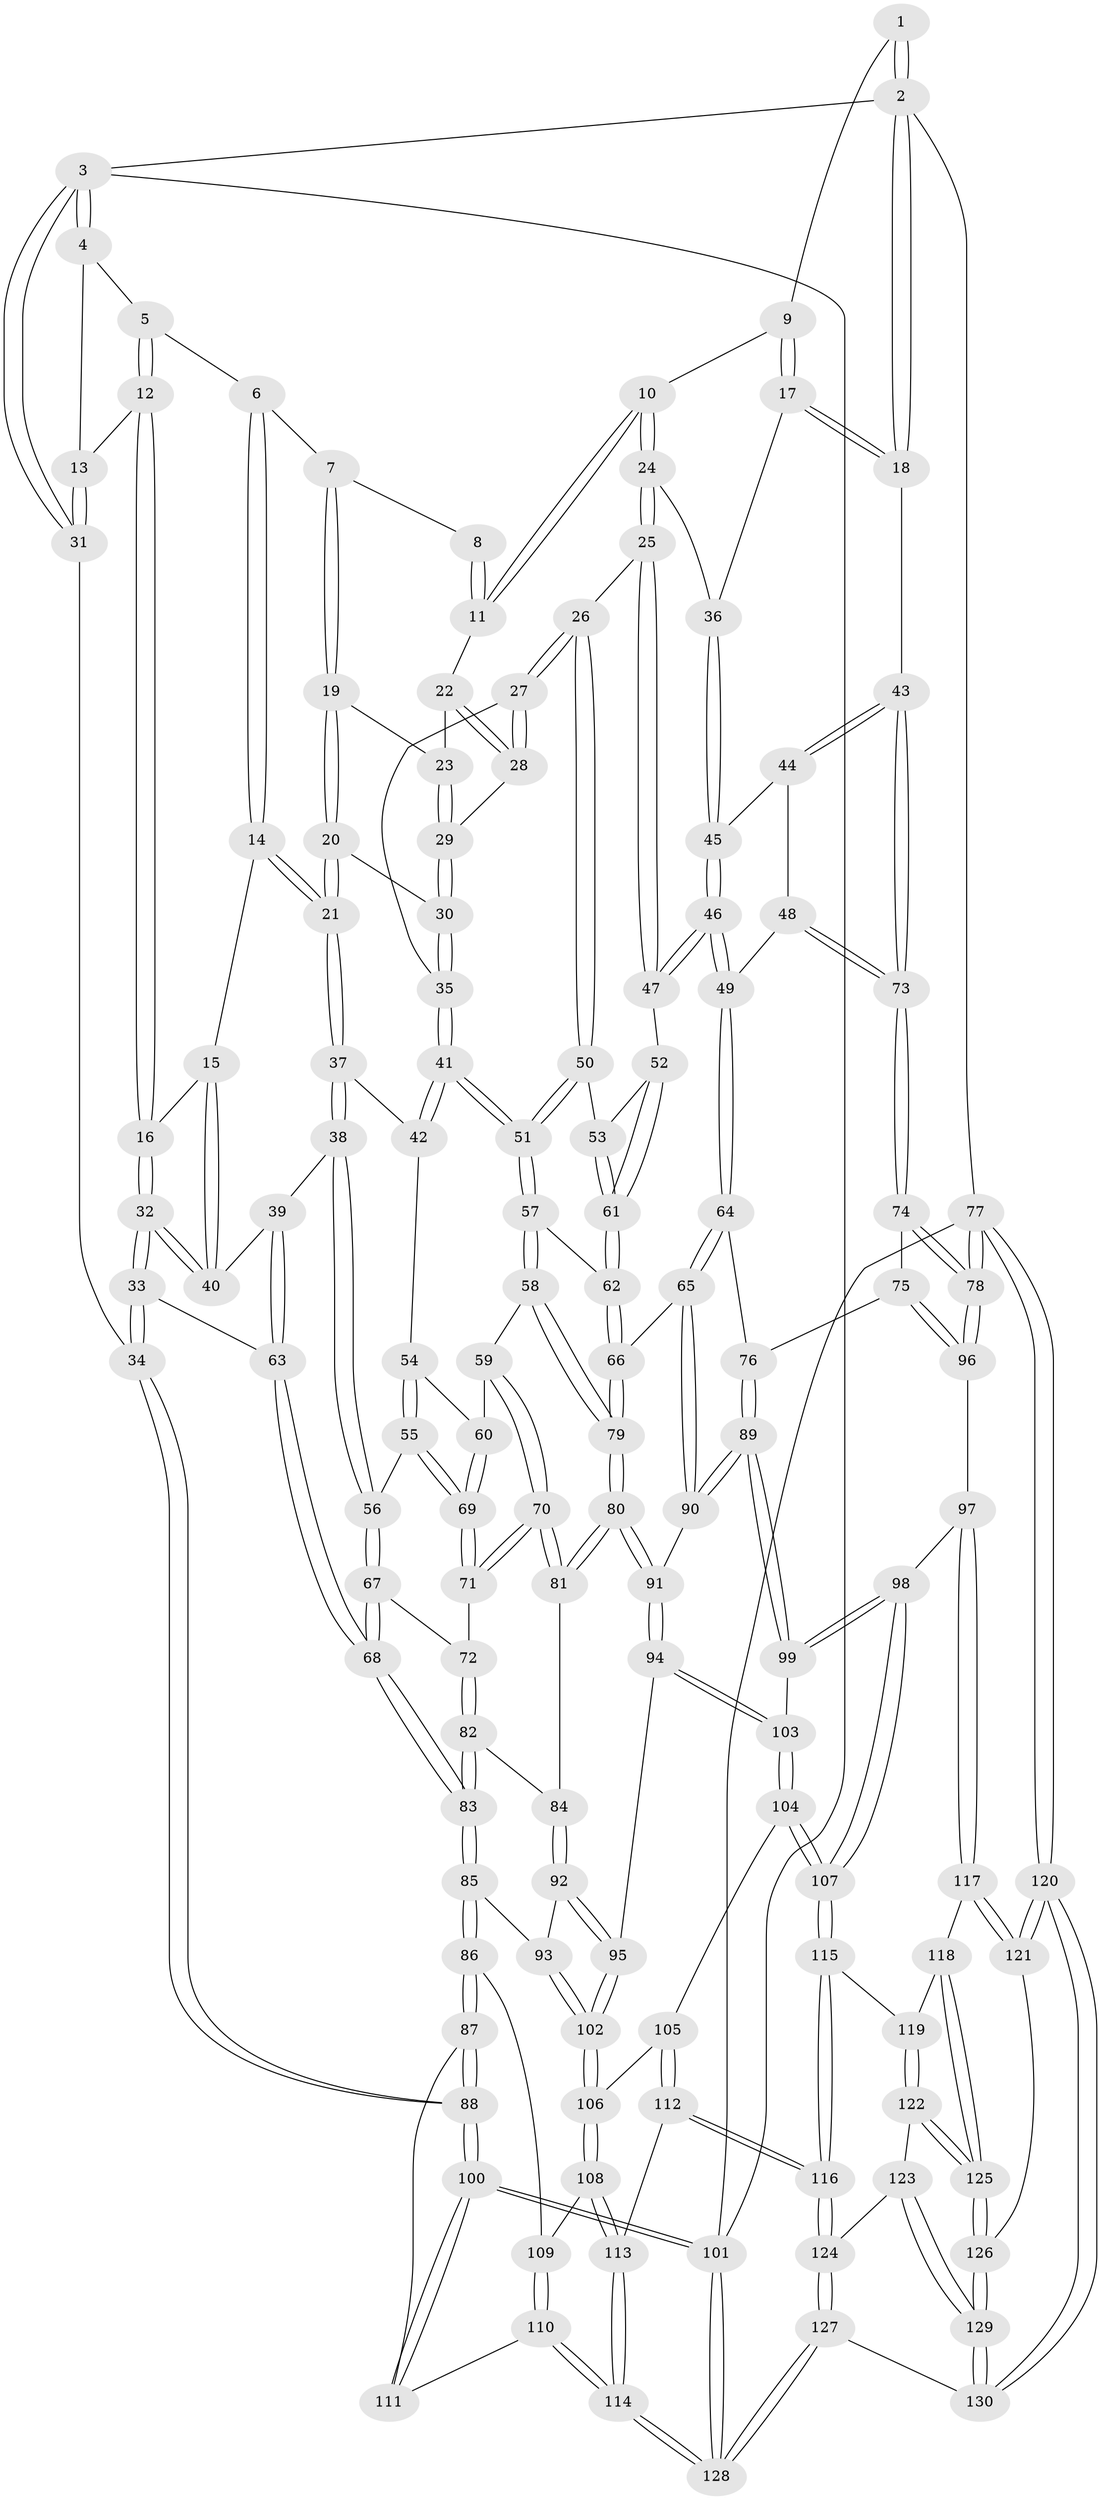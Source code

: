 // Generated by graph-tools (version 1.1) at 2025/38/03/09/25 02:38:46]
// undirected, 130 vertices, 322 edges
graph export_dot {
graph [start="1"]
  node [color=gray90,style=filled];
  1 [pos="+0.8822946495196803+0"];
  2 [pos="+1+0"];
  3 [pos="+0+0"];
  4 [pos="+0.07381546068186538+0"];
  5 [pos="+0.13541101751185824+0"];
  6 [pos="+0.17395183255677296+0"];
  7 [pos="+0.4525634157615846+0"];
  8 [pos="+0.7495700929151099+0"];
  9 [pos="+0.8869661615459293+0.040080077394264314"];
  10 [pos="+0.8024964702098746+0.1001560823156027"];
  11 [pos="+0.7577100061225663+0"];
  12 [pos="+0.07099843104409774+0.10668934096769522"];
  13 [pos="+0.03591236852437348+0.10226675165896898"];
  14 [pos="+0.19493200960723295+0.1268698910976086"];
  15 [pos="+0.1853410246261501+0.1309998914892594"];
  16 [pos="+0.13608688157392507+0.1449244977892886"];
  17 [pos="+1+0.04390659304885709"];
  18 [pos="+1+0"];
  19 [pos="+0.4544947946537335+0"];
  20 [pos="+0.33510105668793305+0.13848899494029138"];
  21 [pos="+0.3131095789722558+0.1663719293916076"];
  22 [pos="+0.6547468050909195+0.06746291729235485"];
  23 [pos="+0.5348938739853799+0.029281525515653606"];
  24 [pos="+0.8081250045857722+0.1524351300639741"];
  25 [pos="+0.7781344777166579+0.18400687531644414"];
  26 [pos="+0.7534293148580145+0.198331839627992"];
  27 [pos="+0.6932594768239367+0.17007370036880792"];
  28 [pos="+0.6672190299167817+0.13785980017022928"];
  29 [pos="+0.5394343069822134+0.11282646661180246"];
  30 [pos="+0.5298702003067313+0.1462049446889296"];
  31 [pos="+0+0.10479608090010376"];
  32 [pos="+0.05787664568223215+0.2897728368595407"];
  33 [pos="+0+0.37126913408054213"];
  34 [pos="+0+0.37207047076330774"];
  35 [pos="+0.5385468105601127+0.21321310265682797"];
  36 [pos="+0.8570830242598082+0.15897177505154847"];
  37 [pos="+0.32749737819188884+0.21740387362293415"];
  38 [pos="+0.24323656095954885+0.32348027116301775"];
  39 [pos="+0.22672686697845826+0.3240053590498257"];
  40 [pos="+0.18380209440507922+0.3065865789138333"];
  41 [pos="+0.5209281758672817+0.27894802761898274"];
  42 [pos="+0.3754350424090974+0.2521195382728248"];
  43 [pos="+1+0.013065734493424176"];
  44 [pos="+0.9560389482083022+0.23225149161653674"];
  45 [pos="+0.92219721145079+0.23109716652848328"];
  46 [pos="+0.9030153260479162+0.34404016461183284"];
  47 [pos="+0.8877001059576166+0.33527213632196023"];
  48 [pos="+1+0.35953399060217156"];
  49 [pos="+0.9185936896762432+0.367316455821403"];
  50 [pos="+0.7459689319660355+0.21620185035976758"];
  51 [pos="+0.5533446429785207+0.33340423711269185"];
  52 [pos="+0.8615585447417746+0.33468335907948077"];
  53 [pos="+0.7537098963050605+0.31287741858741414"];
  54 [pos="+0.37465672439932146+0.29425899057648325"];
  55 [pos="+0.3268033738949118+0.4048752757791448"];
  56 [pos="+0.26509864302097164+0.3736204038365144"];
  57 [pos="+0.5568359160846523+0.35877915513359965"];
  58 [pos="+0.541923996393821+0.39300775891373424"];
  59 [pos="+0.4094076418572724+0.397027240158846"];
  60 [pos="+0.4046134115431967+0.39473691777774644"];
  61 [pos="+0.7313875374872625+0.39490077308880184"];
  62 [pos="+0.7308006136572895+0.39643985289159966"];
  63 [pos="+0.10548906577778058+0.46989481179269327"];
  64 [pos="+0.8628587664170778+0.46008105073951855"];
  65 [pos="+0.7842739971040432+0.4887165120332958"];
  66 [pos="+0.7789496153557963+0.4847365320451095"];
  67 [pos="+0.23063823040134038+0.44702956128482413"];
  68 [pos="+0.12075123214368506+0.48549050246862185"];
  69 [pos="+0.3297017505587173+0.40830807753485615"];
  70 [pos="+0.3871465994459506+0.512199863955232"];
  71 [pos="+0.3320159698104554+0.46707605538577435"];
  72 [pos="+0.2816982378286932+0.48416774784093775"];
  73 [pos="+1+0.3833902303102943"];
  74 [pos="+1+0.5137706259802465"];
  75 [pos="+0.9953836321894822+0.5439675022444708"];
  76 [pos="+0.9601478730811253+0.5297104945409319"];
  77 [pos="+1+1"];
  78 [pos="+1+0.8792770612307707"];
  79 [pos="+0.5358852514380944+0.528698521415855"];
  80 [pos="+0.5197438054161037+0.5642786964348185"];
  81 [pos="+0.3931972176584426+0.5210411005306861"];
  82 [pos="+0.263470179785932+0.5431769891417774"];
  83 [pos="+0.14821290083072552+0.5659168216992289"];
  84 [pos="+0.3141023743733535+0.579140892967674"];
  85 [pos="+0.13651835562392814+0.6627045378327194"];
  86 [pos="+0.13110989984719748+0.6726746518540908"];
  87 [pos="+0+0.7102487675788366"];
  88 [pos="+0+0.715359395740653"];
  89 [pos="+0.7992325975381105+0.656391935981764"];
  90 [pos="+0.7822252651523262+0.5923161815703177"];
  91 [pos="+0.5223891124400721+0.5827827277036141"];
  92 [pos="+0.3122839310232254+0.6092631552094996"];
  93 [pos="+0.30237882904843233+0.6394403652851237"];
  94 [pos="+0.5198824093816983+0.6240832128088869"];
  95 [pos="+0.5055443689034684+0.6309338624136392"];
  96 [pos="+0.8806885269840475+0.7313284163586863"];
  97 [pos="+0.8389169590685964+0.7322271186176496"];
  98 [pos="+0.8206585499561003+0.714422117786746"];
  99 [pos="+0.8000703307819507+0.6631423961816706"];
  100 [pos="+0+1"];
  101 [pos="+0+1"];
  102 [pos="+0.3588787017474751+0.7207828078301008"];
  103 [pos="+0.5315929658547507+0.6437629149233297"];
  104 [pos="+0.5651404970432086+0.7546082238459516"];
  105 [pos="+0.41519604448386+0.7957986081926699"];
  106 [pos="+0.3466779474077497+0.7552331906590821"];
  107 [pos="+0.5778369532216061+0.7753299989685769"];
  108 [pos="+0.33519397024337494+0.7650037694050664"];
  109 [pos="+0.1733023726676894+0.7374245711157342"];
  110 [pos="+0.17378943402516742+0.8930064683032367"];
  111 [pos="+0.07865504470426+0.8433229799959194"];
  112 [pos="+0.43910790702915653+0.8626329969857118"];
  113 [pos="+0.3138770692089237+0.867147302873625"];
  114 [pos="+0.2222023814395595+1"];
  115 [pos="+0.5780504089957468+0.7839659555924517"];
  116 [pos="+0.5095827539318072+0.9237769628613922"];
  117 [pos="+0.8274231593386833+0.7733727140965411"];
  118 [pos="+0.7597271579376254+0.8399418448028673"];
  119 [pos="+0.656808940939546+0.8492630307347786"];
  120 [pos="+1+1"];
  121 [pos="+0.8571588039572815+0.9006402408304833"];
  122 [pos="+0.6686811341685419+0.9055390674193532"];
  123 [pos="+0.6322909974282896+0.9430060788088439"];
  124 [pos="+0.5092938373790556+0.9321073166675059"];
  125 [pos="+0.7363805906580475+0.9319595830168113"];
  126 [pos="+0.7530896337219144+0.9718977374264668"];
  127 [pos="+0.40186504566443826+1"];
  128 [pos="+0.21471915623707108+1"];
  129 [pos="+0.7389663700581316+1"];
  130 [pos="+0.7542369159769554+1"];
  1 -- 2;
  1 -- 2;
  1 -- 9;
  2 -- 3;
  2 -- 18;
  2 -- 18;
  2 -- 77;
  3 -- 4;
  3 -- 4;
  3 -- 31;
  3 -- 31;
  3 -- 101;
  4 -- 5;
  4 -- 13;
  5 -- 6;
  5 -- 12;
  5 -- 12;
  6 -- 7;
  6 -- 14;
  6 -- 14;
  7 -- 8;
  7 -- 19;
  7 -- 19;
  8 -- 11;
  8 -- 11;
  9 -- 10;
  9 -- 17;
  9 -- 17;
  10 -- 11;
  10 -- 11;
  10 -- 24;
  10 -- 24;
  11 -- 22;
  12 -- 13;
  12 -- 16;
  12 -- 16;
  13 -- 31;
  13 -- 31;
  14 -- 15;
  14 -- 21;
  14 -- 21;
  15 -- 16;
  15 -- 40;
  15 -- 40;
  16 -- 32;
  16 -- 32;
  17 -- 18;
  17 -- 18;
  17 -- 36;
  18 -- 43;
  19 -- 20;
  19 -- 20;
  19 -- 23;
  20 -- 21;
  20 -- 21;
  20 -- 30;
  21 -- 37;
  21 -- 37;
  22 -- 23;
  22 -- 28;
  22 -- 28;
  23 -- 29;
  23 -- 29;
  24 -- 25;
  24 -- 25;
  24 -- 36;
  25 -- 26;
  25 -- 47;
  25 -- 47;
  26 -- 27;
  26 -- 27;
  26 -- 50;
  26 -- 50;
  27 -- 28;
  27 -- 28;
  27 -- 35;
  28 -- 29;
  29 -- 30;
  29 -- 30;
  30 -- 35;
  30 -- 35;
  31 -- 34;
  32 -- 33;
  32 -- 33;
  32 -- 40;
  32 -- 40;
  33 -- 34;
  33 -- 34;
  33 -- 63;
  34 -- 88;
  34 -- 88;
  35 -- 41;
  35 -- 41;
  36 -- 45;
  36 -- 45;
  37 -- 38;
  37 -- 38;
  37 -- 42;
  38 -- 39;
  38 -- 56;
  38 -- 56;
  39 -- 40;
  39 -- 63;
  39 -- 63;
  41 -- 42;
  41 -- 42;
  41 -- 51;
  41 -- 51;
  42 -- 54;
  43 -- 44;
  43 -- 44;
  43 -- 73;
  43 -- 73;
  44 -- 45;
  44 -- 48;
  45 -- 46;
  45 -- 46;
  46 -- 47;
  46 -- 47;
  46 -- 49;
  46 -- 49;
  47 -- 52;
  48 -- 49;
  48 -- 73;
  48 -- 73;
  49 -- 64;
  49 -- 64;
  50 -- 51;
  50 -- 51;
  50 -- 53;
  51 -- 57;
  51 -- 57;
  52 -- 53;
  52 -- 61;
  52 -- 61;
  53 -- 61;
  53 -- 61;
  54 -- 55;
  54 -- 55;
  54 -- 60;
  55 -- 56;
  55 -- 69;
  55 -- 69;
  56 -- 67;
  56 -- 67;
  57 -- 58;
  57 -- 58;
  57 -- 62;
  58 -- 59;
  58 -- 79;
  58 -- 79;
  59 -- 60;
  59 -- 70;
  59 -- 70;
  60 -- 69;
  60 -- 69;
  61 -- 62;
  61 -- 62;
  62 -- 66;
  62 -- 66;
  63 -- 68;
  63 -- 68;
  64 -- 65;
  64 -- 65;
  64 -- 76;
  65 -- 66;
  65 -- 90;
  65 -- 90;
  66 -- 79;
  66 -- 79;
  67 -- 68;
  67 -- 68;
  67 -- 72;
  68 -- 83;
  68 -- 83;
  69 -- 71;
  69 -- 71;
  70 -- 71;
  70 -- 71;
  70 -- 81;
  70 -- 81;
  71 -- 72;
  72 -- 82;
  72 -- 82;
  73 -- 74;
  73 -- 74;
  74 -- 75;
  74 -- 78;
  74 -- 78;
  75 -- 76;
  75 -- 96;
  75 -- 96;
  76 -- 89;
  76 -- 89;
  77 -- 78;
  77 -- 78;
  77 -- 120;
  77 -- 120;
  77 -- 101;
  78 -- 96;
  78 -- 96;
  79 -- 80;
  79 -- 80;
  80 -- 81;
  80 -- 81;
  80 -- 91;
  80 -- 91;
  81 -- 84;
  82 -- 83;
  82 -- 83;
  82 -- 84;
  83 -- 85;
  83 -- 85;
  84 -- 92;
  84 -- 92;
  85 -- 86;
  85 -- 86;
  85 -- 93;
  86 -- 87;
  86 -- 87;
  86 -- 109;
  87 -- 88;
  87 -- 88;
  87 -- 111;
  88 -- 100;
  88 -- 100;
  89 -- 90;
  89 -- 90;
  89 -- 99;
  89 -- 99;
  90 -- 91;
  91 -- 94;
  91 -- 94;
  92 -- 93;
  92 -- 95;
  92 -- 95;
  93 -- 102;
  93 -- 102;
  94 -- 95;
  94 -- 103;
  94 -- 103;
  95 -- 102;
  95 -- 102;
  96 -- 97;
  97 -- 98;
  97 -- 117;
  97 -- 117;
  98 -- 99;
  98 -- 99;
  98 -- 107;
  98 -- 107;
  99 -- 103;
  100 -- 101;
  100 -- 101;
  100 -- 111;
  100 -- 111;
  101 -- 128;
  101 -- 128;
  102 -- 106;
  102 -- 106;
  103 -- 104;
  103 -- 104;
  104 -- 105;
  104 -- 107;
  104 -- 107;
  105 -- 106;
  105 -- 112;
  105 -- 112;
  106 -- 108;
  106 -- 108;
  107 -- 115;
  107 -- 115;
  108 -- 109;
  108 -- 113;
  108 -- 113;
  109 -- 110;
  109 -- 110;
  110 -- 111;
  110 -- 114;
  110 -- 114;
  112 -- 113;
  112 -- 116;
  112 -- 116;
  113 -- 114;
  113 -- 114;
  114 -- 128;
  114 -- 128;
  115 -- 116;
  115 -- 116;
  115 -- 119;
  116 -- 124;
  116 -- 124;
  117 -- 118;
  117 -- 121;
  117 -- 121;
  118 -- 119;
  118 -- 125;
  118 -- 125;
  119 -- 122;
  119 -- 122;
  120 -- 121;
  120 -- 121;
  120 -- 130;
  120 -- 130;
  121 -- 126;
  122 -- 123;
  122 -- 125;
  122 -- 125;
  123 -- 124;
  123 -- 129;
  123 -- 129;
  124 -- 127;
  124 -- 127;
  125 -- 126;
  125 -- 126;
  126 -- 129;
  126 -- 129;
  127 -- 128;
  127 -- 128;
  127 -- 130;
  129 -- 130;
  129 -- 130;
}
